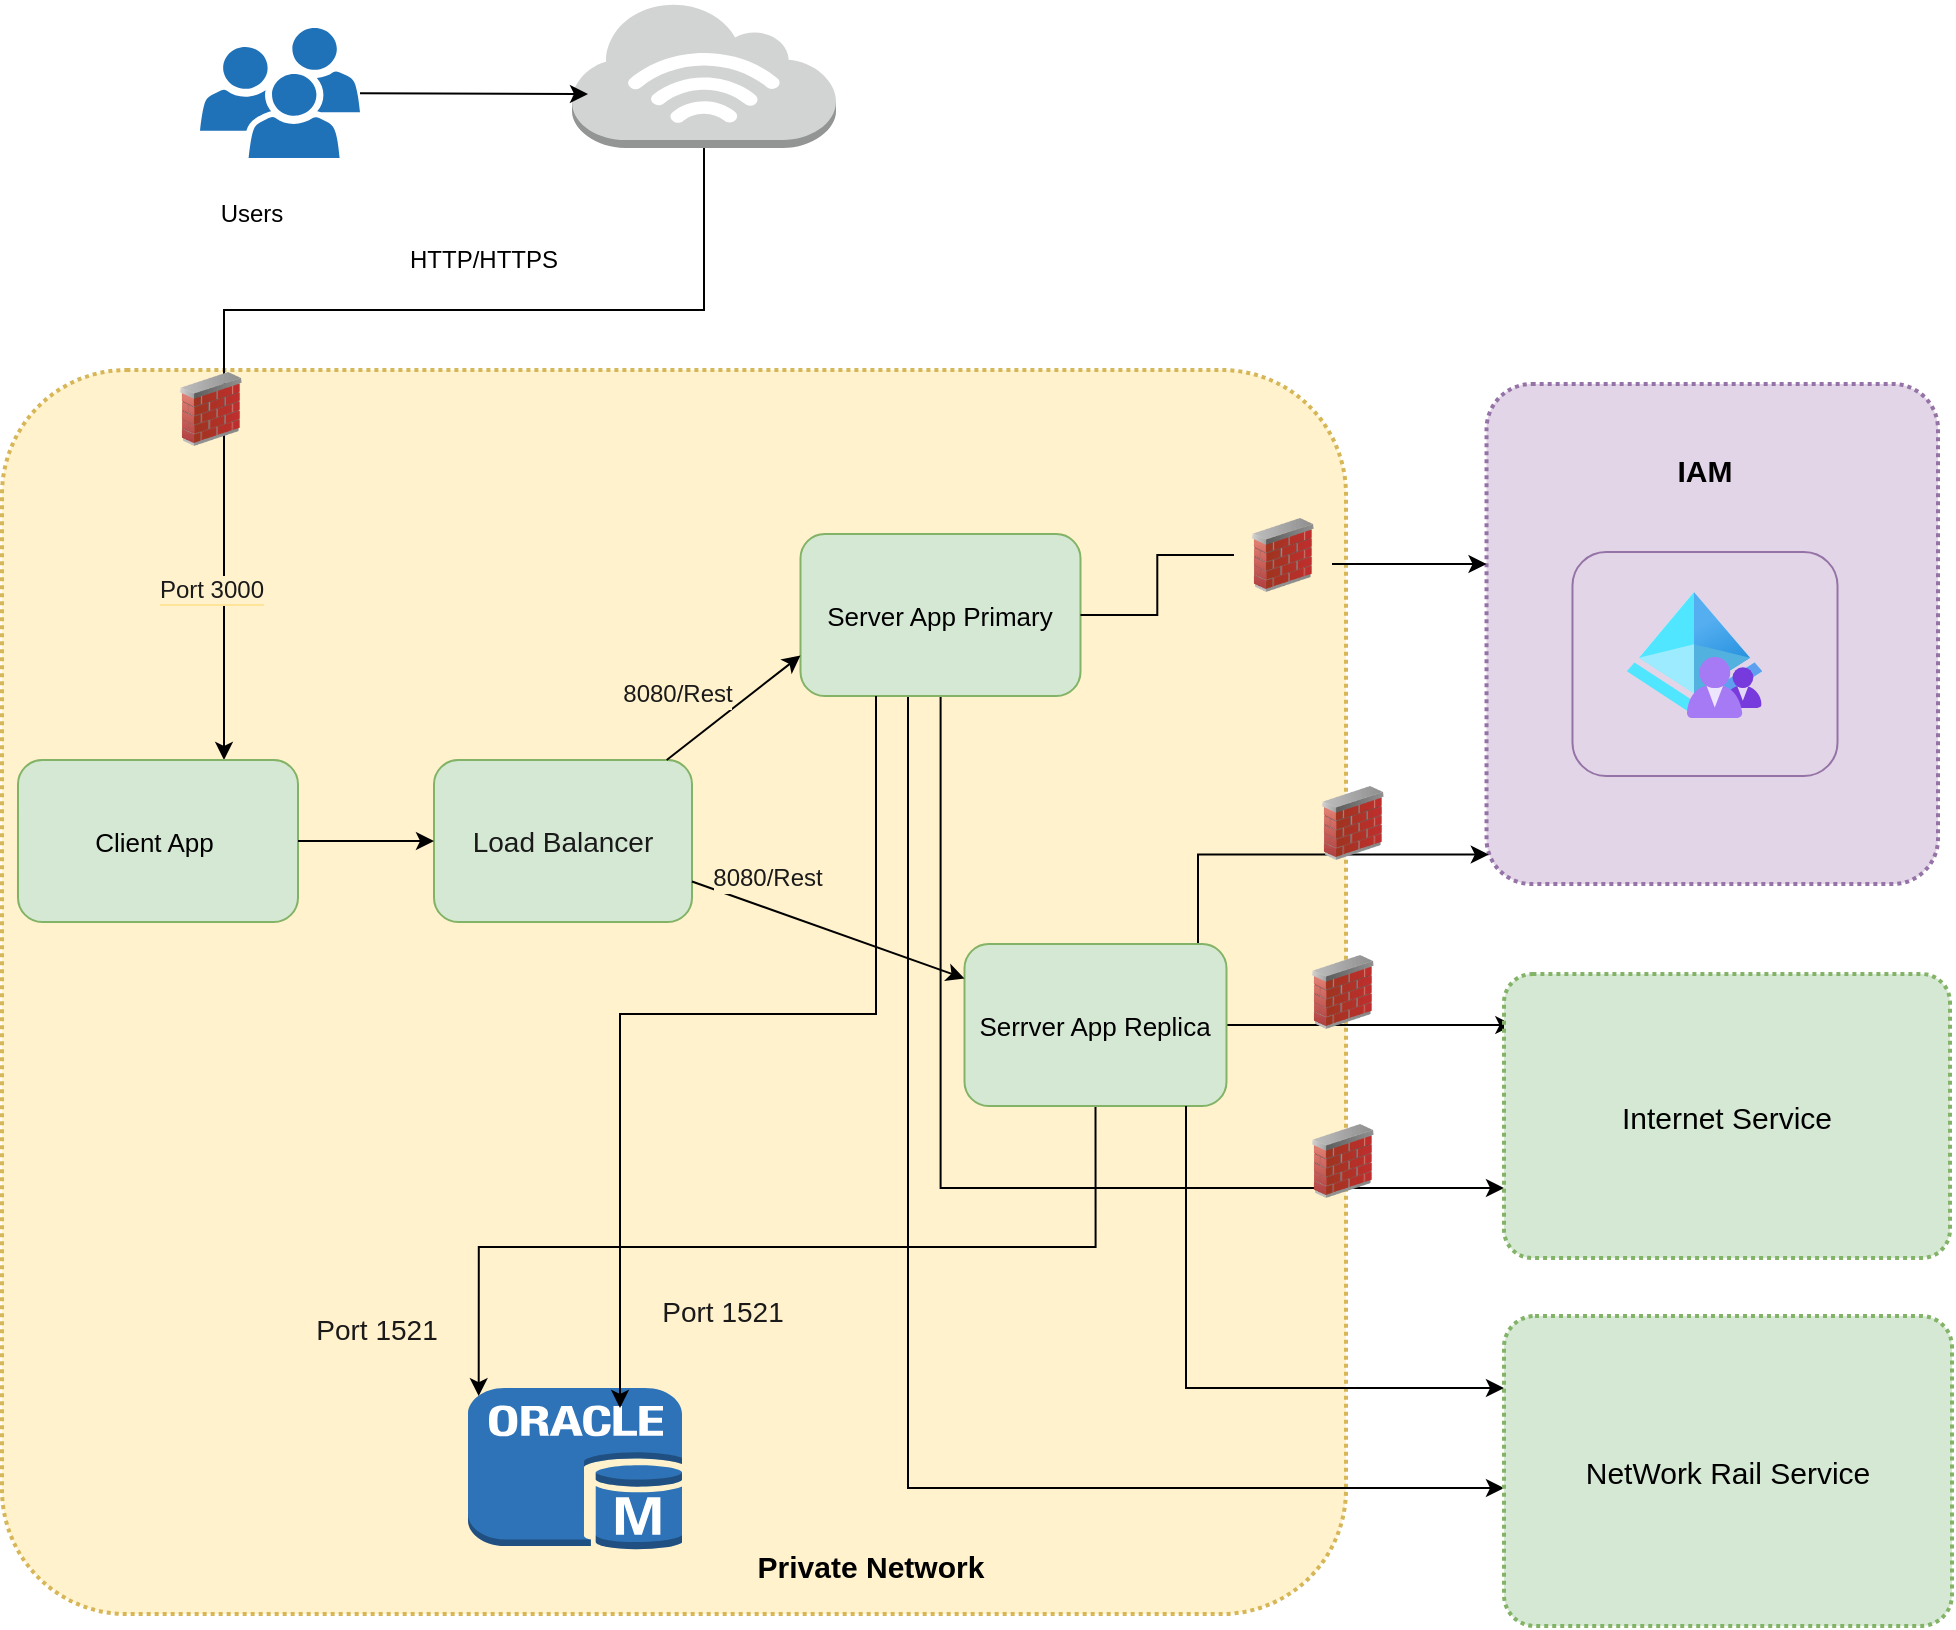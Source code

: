 <mxfile version="20.2.5" type="github">
  <diagram id="acxa5NJDLD4ZQxCAVEPU" name="Page-1">
    <mxGraphModel dx="2053" dy="1820" grid="0" gridSize="10" guides="1" tooltips="1" connect="1" arrows="1" fold="1" page="1" pageScale="1" pageWidth="850" pageHeight="1100" math="0" shadow="0">
      <root>
        <mxCell id="0" />
        <mxCell id="1" parent="0" />
        <mxCell id="VNWD2GZk7VGOJSlngK2N-59" value="" style="rounded=1;arcSize=10;dashed=1;fillColor=#fff2cc;dashPattern=1 1;strokeWidth=2;fontSize=15;strokeColor=#d6b656;" parent="1" vertex="1">
          <mxGeometry x="-24" y="15" width="672" height="622" as="geometry" />
        </mxCell>
        <mxCell id="VNWD2GZk7VGOJSlngK2N-64" value="" style="rounded=1;arcSize=10;dashed=1;fillColor=#e1d5e7;dashPattern=1 1;strokeWidth=2;fontSize=15;strokeColor=#9673a6;" parent="1" vertex="1">
          <mxGeometry x="718.26" y="22" width="225.74" height="250" as="geometry" />
        </mxCell>
        <mxCell id="VNWD2GZk7VGOJSlngK2N-114" value="" style="rounded=1;whiteSpace=wrap;html=1;fontSize=15;fillColor=none;strokeColor=#9673a6;" parent="1" vertex="1">
          <mxGeometry x="761.24" y="106" width="132.52" height="112" as="geometry" />
        </mxCell>
        <mxCell id="VNWD2GZk7VGOJSlngK2N-21" value="" style="sketch=0;pointerEvents=1;shadow=0;dashed=0;html=1;strokeColor=none;labelPosition=center;verticalLabelPosition=bottom;verticalAlign=top;outlineConnect=0;align=center;shape=mxgraph.office.users.users;fillColor=#2072B8;" parent="1" vertex="1">
          <mxGeometry x="75" y="-156" width="80" height="65" as="geometry" />
        </mxCell>
        <mxCell id="VNWD2GZk7VGOJSlngK2N-44" value="Users" style="text;html=1;strokeColor=none;fillColor=none;align=center;verticalAlign=middle;whiteSpace=wrap;rounded=0;" parent="1" vertex="1">
          <mxGeometry x="56" y="-78" width="90" height="30" as="geometry" />
        </mxCell>
        <mxCell id="VNWD2GZk7VGOJSlngK2N-52" value="Private Network" style="text;html=1;strokeColor=none;fillColor=none;align=center;verticalAlign=middle;whiteSpace=wrap;rounded=0;fontStyle=1;fontSize=15;" parent="1" vertex="1">
          <mxGeometry x="310" y="598" width="201" height="30" as="geometry" />
        </mxCell>
        <mxCell id="VNWD2GZk7VGOJSlngK2N-78" value="" style="outlineConnect=0;dashed=0;verticalLabelPosition=bottom;verticalAlign=top;align=center;html=1;shape=mxgraph.aws3.oracle_db_instance;fillColor=#2E73B8;gradientColor=none;fontSize=15;" parent="1" vertex="1">
          <mxGeometry x="209" y="524" width="107" height="81" as="geometry" />
        </mxCell>
        <mxCell id="VNWD2GZk7VGOJSlngK2N-113" style="edgeStyle=orthogonalEdgeStyle;rounded=0;orthogonalLoop=1;jettySize=auto;html=1;exitX=0.5;exitY=1;exitDx=0;exitDy=0;fontSize=13;" parent="1" edge="1">
          <mxGeometry relative="1" as="geometry">
            <mxPoint x="722.61" y="72" as="sourcePoint" />
            <mxPoint x="722.61" y="72" as="targetPoint" />
          </mxGeometry>
        </mxCell>
        <mxCell id="VNWD2GZk7VGOJSlngK2N-132" style="edgeStyle=orthogonalEdgeStyle;rounded=0;orthogonalLoop=1;jettySize=auto;html=1;exitX=0.5;exitY=1;exitDx=0;exitDy=0;fontSize=13;" parent="1" edge="1">
          <mxGeometry relative="1" as="geometry">
            <mxPoint x="431" y="191" as="sourcePoint" />
            <mxPoint x="431" y="191" as="targetPoint" />
          </mxGeometry>
        </mxCell>
        <mxCell id="VNWD2GZk7VGOJSlngK2N-134" style="edgeStyle=orthogonalEdgeStyle;rounded=0;orthogonalLoop=1;jettySize=auto;html=1;exitX=0.5;exitY=1;exitDx=0;exitDy=0;fontSize=13;" parent="1" edge="1">
          <mxGeometry relative="1" as="geometry">
            <mxPoint x="176" y="301" as="sourcePoint" />
            <mxPoint x="176" y="301" as="targetPoint" />
          </mxGeometry>
        </mxCell>
        <mxCell id="VNWD2GZk7VGOJSlngK2N-136" value="HTTP/HTTPS" style="text;html=1;strokeColor=none;fillColor=none;align=center;verticalAlign=middle;whiteSpace=wrap;rounded=0;" parent="1" vertex="1">
          <mxGeometry x="150" y="-55" width="134" height="30" as="geometry" />
        </mxCell>
        <mxCell id="VNWD2GZk7VGOJSlngK2N-140" value="&lt;font color=&quot;#1a1a1a&quot; style=&quot;font-size: 14px;&quot;&gt;Load Balancer&lt;/font&gt;" style="rounded=1;whiteSpace=wrap;html=1;fontSize=13;strokeColor=#82b366;fillColor=#d5e8d4;" parent="1" vertex="1">
          <mxGeometry x="192" y="210" width="129" height="81" as="geometry" />
        </mxCell>
        <mxCell id="XnCViqw5Tpev6jXA8On7-33" style="edgeStyle=orthogonalEdgeStyle;rounded=0;orthogonalLoop=1;jettySize=auto;html=1;fontColor=#1A1A1A;" edge="1" parent="1" source="VNWD2GZk7VGOJSlngK2N-142" target="VNWD2GZk7VGOJSlngK2N-160">
          <mxGeometry relative="1" as="geometry">
            <Array as="points">
              <mxPoint x="445" y="424" />
            </Array>
          </mxGeometry>
        </mxCell>
        <mxCell id="XnCViqw5Tpev6jXA8On7-34" style="edgeStyle=orthogonalEdgeStyle;rounded=0;orthogonalLoop=1;jettySize=auto;html=1;fontColor=#1A1A1A;" edge="1" parent="1" source="VNWD2GZk7VGOJSlngK2N-142" target="VNWD2GZk7VGOJSlngK2N-224">
          <mxGeometry relative="1" as="geometry">
            <Array as="points">
              <mxPoint x="429" y="574" />
            </Array>
          </mxGeometry>
        </mxCell>
        <mxCell id="VNWD2GZk7VGOJSlngK2N-142" value="Server App Primary" style="rounded=1;whiteSpace=wrap;html=1;fontSize=13;strokeColor=#82b366;fillColor=#d5e8d4;" parent="1" vertex="1">
          <mxGeometry x="375.25" y="97" width="140" height="81" as="geometry" />
        </mxCell>
        <mxCell id="VNWD2GZk7VGOJSlngK2N-223" style="edgeStyle=orthogonalEdgeStyle;rounded=0;orthogonalLoop=1;jettySize=auto;html=1;exitX=0.5;exitY=1;exitDx=0;exitDy=0;fontSize=14;fontColor=#1A1A1A;entryX=0.05;entryY=0.05;entryDx=0;entryDy=0;entryPerimeter=0;" parent="1" source="VNWD2GZk7VGOJSlngK2N-145" target="VNWD2GZk7VGOJSlngK2N-78" edge="1">
          <mxGeometry relative="1" as="geometry" />
        </mxCell>
        <mxCell id="XnCViqw5Tpev6jXA8On7-35" style="edgeStyle=orthogonalEdgeStyle;rounded=0;orthogonalLoop=1;jettySize=auto;html=1;entryX=0.005;entryY=0.941;entryDx=0;entryDy=0;entryPerimeter=0;fontColor=#1A1A1A;" edge="1" parent="1" source="VNWD2GZk7VGOJSlngK2N-145" target="VNWD2GZk7VGOJSlngK2N-64">
          <mxGeometry relative="1" as="geometry">
            <Array as="points">
              <mxPoint x="574" y="257" />
            </Array>
          </mxGeometry>
        </mxCell>
        <mxCell id="XnCViqw5Tpev6jXA8On7-56" style="edgeStyle=orthogonalEdgeStyle;rounded=0;orthogonalLoop=1;jettySize=auto;html=1;entryX=0.021;entryY=0.18;entryDx=0;entryDy=0;entryPerimeter=0;fontColor=#1A1A1A;" edge="1" parent="1" source="VNWD2GZk7VGOJSlngK2N-145" target="VNWD2GZk7VGOJSlngK2N-160">
          <mxGeometry relative="1" as="geometry" />
        </mxCell>
        <mxCell id="VNWD2GZk7VGOJSlngK2N-145" value="Serrver App Replica" style="rounded=1;whiteSpace=wrap;html=1;fontSize=13;strokeColor=#82b366;fillColor=#d5e8d4;" parent="1" vertex="1">
          <mxGeometry x="457.25" y="302" width="131" height="81" as="geometry" />
        </mxCell>
        <mxCell id="VNWD2GZk7VGOJSlngK2N-192" style="edgeStyle=orthogonalEdgeStyle;rounded=0;orthogonalLoop=1;jettySize=auto;html=1;exitX=0.5;exitY=1;exitDx=0;exitDy=0;exitPerimeter=0;fontSize=14;fontColor=#FFFFFF;" parent="1" source="VNWD2GZk7VGOJSlngK2N-155" target="VNWD2GZk7VGOJSlngK2N-218" edge="1">
          <mxGeometry relative="1" as="geometry">
            <Array as="points">
              <mxPoint x="327" y="-15" />
              <mxPoint x="87" y="-15" />
            </Array>
          </mxGeometry>
        </mxCell>
        <mxCell id="VNWD2GZk7VGOJSlngK2N-155" value="" style="outlineConnect=0;dashed=0;verticalLabelPosition=bottom;verticalAlign=top;align=center;html=1;shape=mxgraph.aws3.internet_3;fillColor=#D2D3D3;gradientColor=none;fontSize=14;fontColor=#FFFFFF;strokeColor=#3333FF;" parent="1" vertex="1">
          <mxGeometry x="261" y="-169" width="132" height="73" as="geometry" />
        </mxCell>
        <mxCell id="VNWD2GZk7VGOJSlngK2N-160" value="Internet Service" style="rounded=1;arcSize=10;dashed=1;fillColor=#d5e8d4;dashPattern=1 1;strokeWidth=2;fontSize=15;strokeColor=#82b366;" parent="1" vertex="1">
          <mxGeometry x="727" y="317" width="223" height="142" as="geometry" />
        </mxCell>
        <mxCell id="VNWD2GZk7VGOJSlngK2N-210" value="Port 1521" style="text;html=1;strokeColor=none;fillColor=none;align=center;verticalAlign=middle;whiteSpace=wrap;rounded=0;fontSize=14;fontColor=#1A1A1A;" parent="1" vertex="1">
          <mxGeometry x="292" y="467" width="89" height="38" as="geometry" />
        </mxCell>
        <mxCell id="VNWD2GZk7VGOJSlngK2N-213" value="" style="image;html=1;image=img/lib/clip_art/networking/Firewall_02_128x128.png;fontSize=14;fontColor=#1A1A1A;strokeColor=#3333FF;fillColor=#3333FF;" parent="1" vertex="1">
          <mxGeometry x="56" y="16" width="49" height="37" as="geometry" />
        </mxCell>
        <mxCell id="VNWD2GZk7VGOJSlngK2N-218" value="Client App&amp;nbsp;" style="rounded=1;whiteSpace=wrap;html=1;fontSize=13;strokeColor=#82b366;fillColor=#d5e8d4;" parent="1" vertex="1">
          <mxGeometry x="-16" y="210" width="140" height="81" as="geometry" />
        </mxCell>
        <mxCell id="VNWD2GZk7VGOJSlngK2N-224" value="NetWork Rail Service" style="rounded=1;arcSize=10;dashed=1;fillColor=#d5e8d4;dashPattern=1 1;strokeWidth=2;fontSize=15;strokeColor=#82b366;" parent="1" vertex="1">
          <mxGeometry x="727" y="488" width="224" height="155" as="geometry" />
        </mxCell>
        <mxCell id="XnCViqw5Tpev6jXA8On7-1" value="" style="aspect=fixed;html=1;points=[];align=center;image;fontSize=12;image=img/lib/azure2/identity/Azure_AD_B2C.svg;" vertex="1" parent="1">
          <mxGeometry x="788.3" y="126" width="67.92" height="63" as="geometry" />
        </mxCell>
        <mxCell id="XnCViqw5Tpev6jXA8On7-2" value="IAM" style="text;html=1;strokeColor=none;fillColor=none;align=center;verticalAlign=middle;whiteSpace=wrap;rounded=0;fontStyle=1;fontSize=15;" vertex="1" parent="1">
          <mxGeometry x="727" y="50" width="201" height="30" as="geometry" />
        </mxCell>
        <mxCell id="XnCViqw5Tpev6jXA8On7-6" value="&lt;span style=&quot;background-color: rgb(255, 242, 204);&quot;&gt;Port 3000&lt;/span&gt;" style="text;html=1;strokeColor=none;fillColor=none;align=center;verticalAlign=middle;whiteSpace=wrap;rounded=0;labelBackgroundColor=#FFE599;fontColor=#1A1A1A;" vertex="1" parent="1">
          <mxGeometry x="50.5" y="110" width="60" height="30" as="geometry" />
        </mxCell>
        <mxCell id="XnCViqw5Tpev6jXA8On7-7" value="" style="endArrow=classic;html=1;rounded=0;fontColor=#1A1A1A;exitX=1;exitY=0.5;exitDx=0;exitDy=0;entryX=0;entryY=0.5;entryDx=0;entryDy=0;" edge="1" parent="1" source="VNWD2GZk7VGOJSlngK2N-218" target="VNWD2GZk7VGOJSlngK2N-140">
          <mxGeometry width="50" height="50" relative="1" as="geometry">
            <mxPoint x="133" y="282" as="sourcePoint" />
            <mxPoint x="195" y="245" as="targetPoint" />
          </mxGeometry>
        </mxCell>
        <mxCell id="XnCViqw5Tpev6jXA8On7-8" value="" style="endArrow=classic;html=1;rounded=0;fontColor=#1A1A1A;entryX=0;entryY=0.75;entryDx=0;entryDy=0;" edge="1" parent="1" source="VNWD2GZk7VGOJSlngK2N-140" target="VNWD2GZk7VGOJSlngK2N-142">
          <mxGeometry width="50" height="50" relative="1" as="geometry">
            <mxPoint x="329" y="189" as="sourcePoint" />
            <mxPoint x="397" y="189" as="targetPoint" />
          </mxGeometry>
        </mxCell>
        <mxCell id="XnCViqw5Tpev6jXA8On7-11" value="8080/Rest" style="text;html=1;strokeColor=none;fillColor=none;align=center;verticalAlign=middle;whiteSpace=wrap;rounded=0;labelBackgroundColor=#FFF2CC;fontColor=#1A1A1A;" vertex="1" parent="1">
          <mxGeometry x="284" y="162" width="60" height="30.5" as="geometry" />
        </mxCell>
        <mxCell id="XnCViqw5Tpev6jXA8On7-14" style="edgeStyle=orthogonalEdgeStyle;rounded=0;orthogonalLoop=1;jettySize=auto;html=1;fontSize=14;fontColor=#1A1A1A;" edge="1" parent="1">
          <mxGeometry relative="1" as="geometry">
            <mxPoint x="413" y="273" as="sourcePoint" />
            <mxPoint x="285" y="534" as="targetPoint" />
            <Array as="points">
              <mxPoint x="413" y="178" />
              <mxPoint x="413" y="337" />
              <mxPoint x="285" y="337" />
            </Array>
          </mxGeometry>
        </mxCell>
        <mxCell id="XnCViqw5Tpev6jXA8On7-16" value="Port 1521" style="text;html=1;strokeColor=none;fillColor=none;align=center;verticalAlign=middle;whiteSpace=wrap;rounded=0;fontSize=14;fontColor=#1A1A1A;" vertex="1" parent="1">
          <mxGeometry x="118.5" y="476" width="89" height="38" as="geometry" />
        </mxCell>
        <mxCell id="XnCViqw5Tpev6jXA8On7-17" value="" style="endArrow=classic;html=1;rounded=0;fontColor=#1A1A1A;exitX=1;exitY=0.75;exitDx=0;exitDy=0;" edge="1" parent="1" source="VNWD2GZk7VGOJSlngK2N-140" target="VNWD2GZk7VGOJSlngK2N-145">
          <mxGeometry width="50" height="50" relative="1" as="geometry">
            <mxPoint x="318.353" y="220" as="sourcePoint" />
            <mxPoint x="385.25" y="167.75" as="targetPoint" />
          </mxGeometry>
        </mxCell>
        <mxCell id="XnCViqw5Tpev6jXA8On7-19" value="8080/Rest" style="text;html=1;strokeColor=none;fillColor=none;align=center;verticalAlign=middle;whiteSpace=wrap;rounded=0;labelBackgroundColor=#FFF2CC;fontColor=#1A1A1A;" vertex="1" parent="1">
          <mxGeometry x="329" y="254" width="60" height="30.5" as="geometry" />
        </mxCell>
        <mxCell id="XnCViqw5Tpev6jXA8On7-27" value="" style="endArrow=classic;html=1;rounded=0;fontColor=#1A1A1A;" edge="1" parent="1" source="VNWD2GZk7VGOJSlngK2N-21">
          <mxGeometry width="50" height="50" relative="1" as="geometry">
            <mxPoint x="338" y="317" as="sourcePoint" />
            <mxPoint x="269" y="-123" as="targetPoint" />
          </mxGeometry>
        </mxCell>
        <mxCell id="XnCViqw5Tpev6jXA8On7-30" style="edgeStyle=orthogonalEdgeStyle;rounded=0;orthogonalLoop=1;jettySize=auto;html=1;fontSize=14;fontColor=#1A1A1A;startArrow=none;" edge="1" parent="1" source="XnCViqw5Tpev6jXA8On7-39" target="VNWD2GZk7VGOJSlngK2N-64">
          <mxGeometry relative="1" as="geometry">
            <mxPoint x="423" y="283" as="sourcePoint" />
            <mxPoint x="715" y="168" as="targetPoint" />
            <Array as="points">
              <mxPoint x="708" y="112" />
              <mxPoint x="708" y="112" />
            </Array>
          </mxGeometry>
        </mxCell>
        <mxCell id="XnCViqw5Tpev6jXA8On7-37" style="edgeStyle=orthogonalEdgeStyle;rounded=0;orthogonalLoop=1;jettySize=auto;html=1;fontColor=#1A1A1A;" edge="1" parent="1" source="VNWD2GZk7VGOJSlngK2N-145" target="VNWD2GZk7VGOJSlngK2N-224">
          <mxGeometry relative="1" as="geometry">
            <mxPoint x="588.25" y="457.003" as="sourcePoint" />
            <mxPoint x="727" y="502.47" as="targetPoint" />
            <Array as="points">
              <mxPoint x="568" y="524" />
            </Array>
          </mxGeometry>
        </mxCell>
        <mxCell id="XnCViqw5Tpev6jXA8On7-39" value="" style="image;html=1;image=img/lib/clip_art/networking/Firewall_02_128x128.png;fontSize=14;fontColor=#1A1A1A;strokeColor=#3333FF;fillColor=#3333FF;" vertex="1" parent="1">
          <mxGeometry x="592" y="89" width="49" height="37" as="geometry" />
        </mxCell>
        <mxCell id="XnCViqw5Tpev6jXA8On7-41" value="" style="edgeStyle=orthogonalEdgeStyle;rounded=0;orthogonalLoop=1;jettySize=auto;html=1;fontSize=14;fontColor=#1A1A1A;endArrow=none;" edge="1" parent="1" source="VNWD2GZk7VGOJSlngK2N-142" target="XnCViqw5Tpev6jXA8On7-39">
          <mxGeometry relative="1" as="geometry">
            <mxPoint x="515.25" y="112" as="sourcePoint" />
            <mxPoint x="718.26" y="112" as="targetPoint" />
            <Array as="points" />
          </mxGeometry>
        </mxCell>
        <mxCell id="XnCViqw5Tpev6jXA8On7-51" value="" style="image;html=1;image=img/lib/clip_art/networking/Firewall_02_128x128.png;fontSize=14;fontColor=#1A1A1A;strokeColor=#3333FF;fillColor=#3333FF;" vertex="1" parent="1">
          <mxGeometry x="627" y="223" width="49" height="37" as="geometry" />
        </mxCell>
        <mxCell id="XnCViqw5Tpev6jXA8On7-55" value="" style="image;html=1;image=img/lib/clip_art/networking/Firewall_02_128x128.png;fontSize=14;fontColor=#1A1A1A;strokeColor=#3333FF;fillColor=#3333FF;" vertex="1" parent="1">
          <mxGeometry x="622" y="392" width="49" height="37" as="geometry" />
        </mxCell>
        <mxCell id="XnCViqw5Tpev6jXA8On7-57" value="" style="image;html=1;image=img/lib/clip_art/networking/Firewall_02_128x128.png;fontSize=14;fontColor=#1A1A1A;strokeColor=#3333FF;fillColor=#3333FF;" vertex="1" parent="1">
          <mxGeometry x="622" y="307.5" width="49" height="37" as="geometry" />
        </mxCell>
      </root>
    </mxGraphModel>
  </diagram>
</mxfile>
